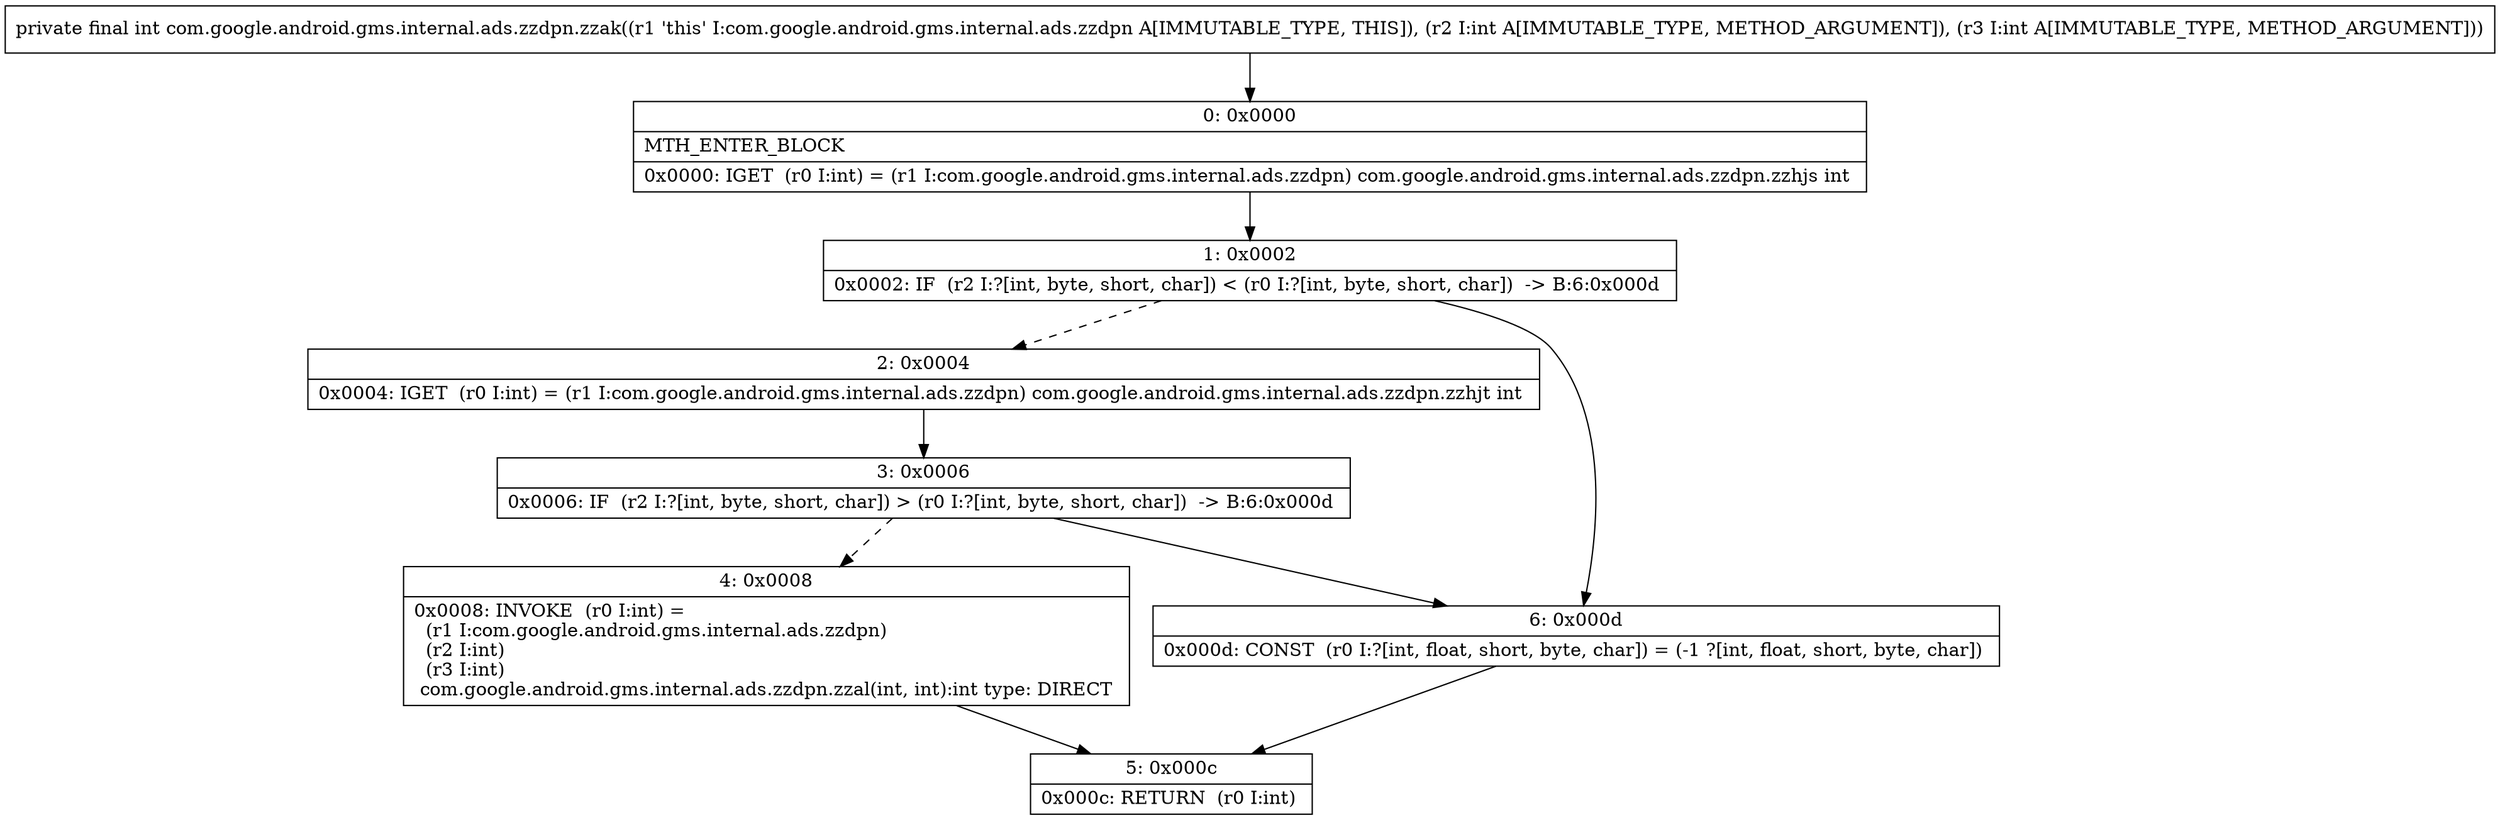 digraph "CFG forcom.google.android.gms.internal.ads.zzdpn.zzak(II)I" {
Node_0 [shape=record,label="{0\:\ 0x0000|MTH_ENTER_BLOCK\l|0x0000: IGET  (r0 I:int) = (r1 I:com.google.android.gms.internal.ads.zzdpn) com.google.android.gms.internal.ads.zzdpn.zzhjs int \l}"];
Node_1 [shape=record,label="{1\:\ 0x0002|0x0002: IF  (r2 I:?[int, byte, short, char]) \< (r0 I:?[int, byte, short, char])  \-\> B:6:0x000d \l}"];
Node_2 [shape=record,label="{2\:\ 0x0004|0x0004: IGET  (r0 I:int) = (r1 I:com.google.android.gms.internal.ads.zzdpn) com.google.android.gms.internal.ads.zzdpn.zzhjt int \l}"];
Node_3 [shape=record,label="{3\:\ 0x0006|0x0006: IF  (r2 I:?[int, byte, short, char]) \> (r0 I:?[int, byte, short, char])  \-\> B:6:0x000d \l}"];
Node_4 [shape=record,label="{4\:\ 0x0008|0x0008: INVOKE  (r0 I:int) = \l  (r1 I:com.google.android.gms.internal.ads.zzdpn)\l  (r2 I:int)\l  (r3 I:int)\l com.google.android.gms.internal.ads.zzdpn.zzal(int, int):int type: DIRECT \l}"];
Node_5 [shape=record,label="{5\:\ 0x000c|0x000c: RETURN  (r0 I:int) \l}"];
Node_6 [shape=record,label="{6\:\ 0x000d|0x000d: CONST  (r0 I:?[int, float, short, byte, char]) = (\-1 ?[int, float, short, byte, char]) \l}"];
MethodNode[shape=record,label="{private final int com.google.android.gms.internal.ads.zzdpn.zzak((r1 'this' I:com.google.android.gms.internal.ads.zzdpn A[IMMUTABLE_TYPE, THIS]), (r2 I:int A[IMMUTABLE_TYPE, METHOD_ARGUMENT]), (r3 I:int A[IMMUTABLE_TYPE, METHOD_ARGUMENT])) }"];
MethodNode -> Node_0;
Node_0 -> Node_1;
Node_1 -> Node_2[style=dashed];
Node_1 -> Node_6;
Node_2 -> Node_3;
Node_3 -> Node_4[style=dashed];
Node_3 -> Node_6;
Node_4 -> Node_5;
Node_6 -> Node_5;
}

